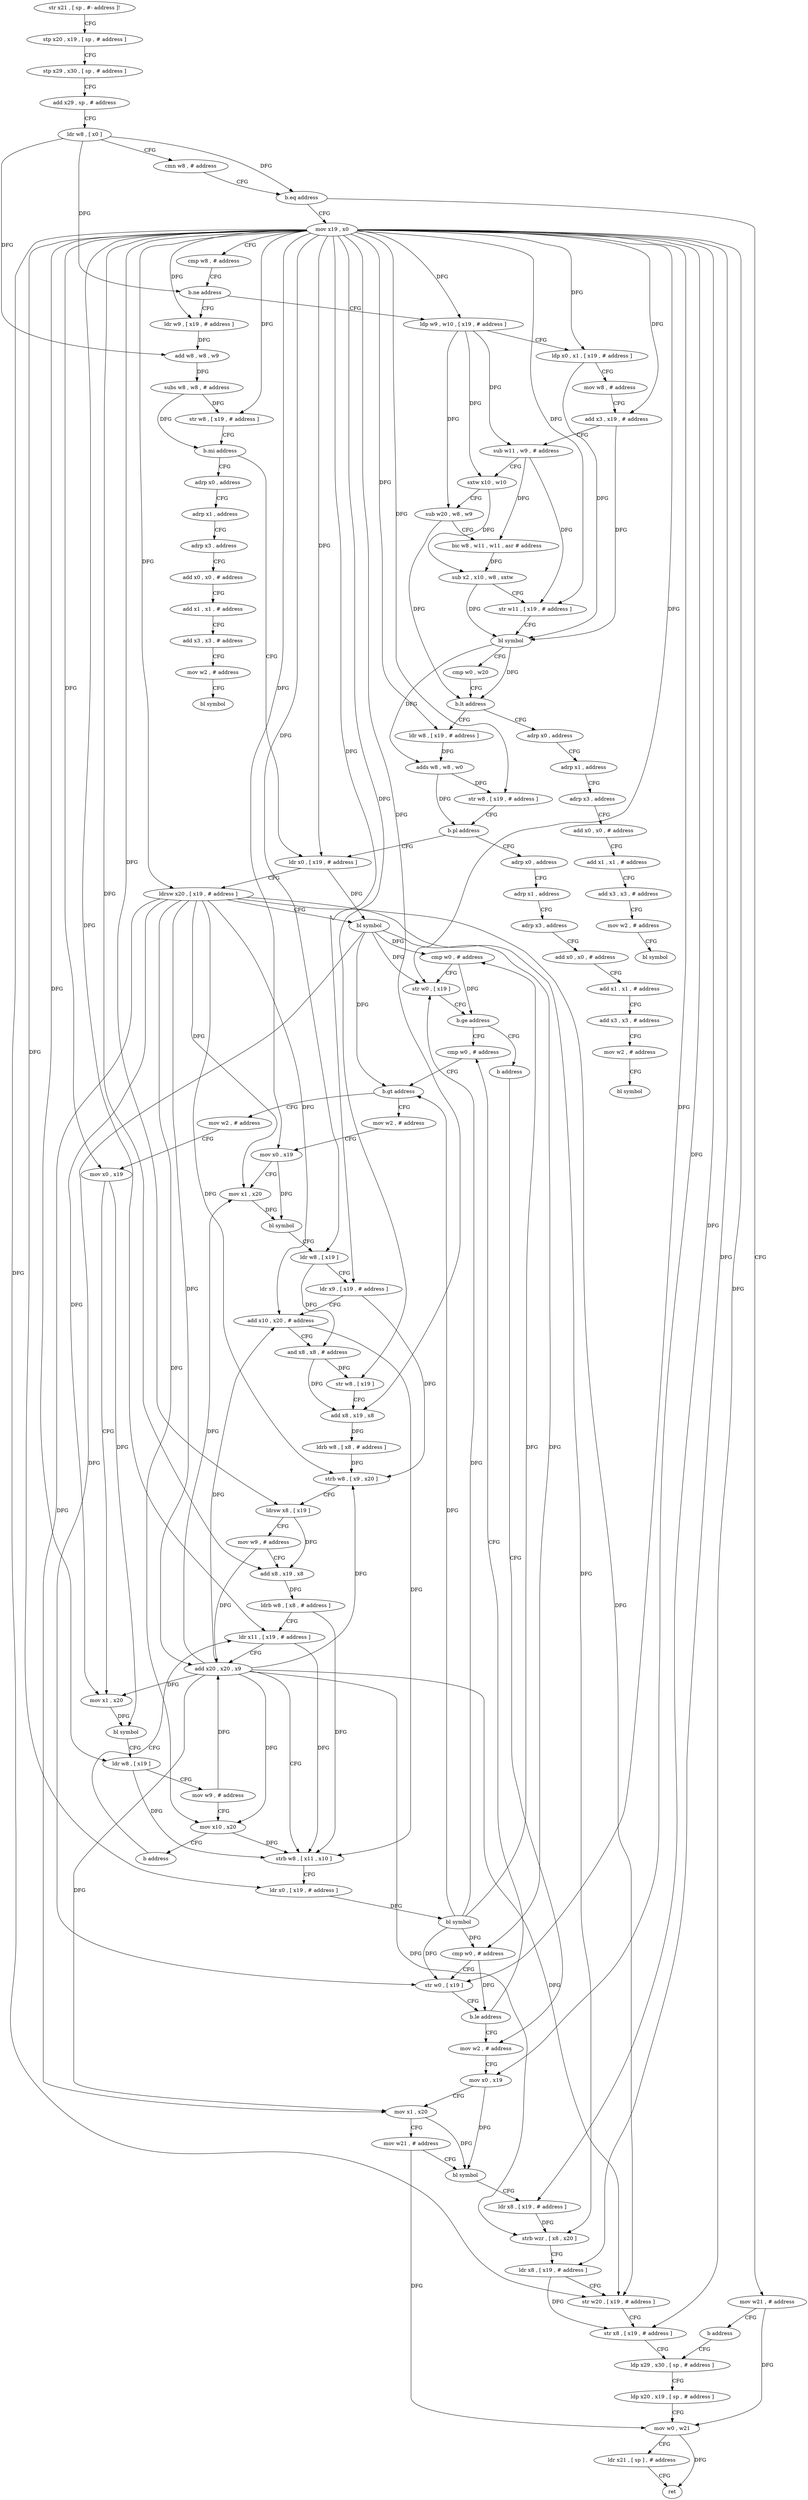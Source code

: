 digraph "func" {
"4209536" [label = "str x21 , [ sp , #- address ]!" ]
"4209540" [label = "stp x20 , x19 , [ sp , # address ]" ]
"4209544" [label = "stp x29 , x30 , [ sp , # address ]" ]
"4209548" [label = "add x29 , sp , # address" ]
"4209552" [label = "ldr w8 , [ x0 ]" ]
"4209556" [label = "cmn w8 , # address" ]
"4209560" [label = "b.eq address" ]
"4209676" [label = "mov w21 , # address" ]
"4209564" [label = "mov x19 , x0" ]
"4209680" [label = "b address" ]
"4209908" [label = "ldp x29 , x30 , [ sp , # address ]" ]
"4209568" [label = "cmp w8 , # address" ]
"4209572" [label = "b.ne address" ]
"4209684" [label = "ldr w9 , [ x19 , # address ]" ]
"4209576" [label = "ldp w9 , w10 , [ x19 , # address ]" ]
"4209912" [label = "ldp x20 , x19 , [ sp , # address ]" ]
"4209916" [label = "mov w0 , w21" ]
"4209920" [label = "ldr x21 , [ sp ] , # address" ]
"4209924" [label = "ret" ]
"4209688" [label = "add w8 , w8 , w9" ]
"4209692" [label = "subs w8 , w8 , # address" ]
"4209696" [label = "str w8 , [ x19 , # address ]" ]
"4209700" [label = "b.mi address" ]
"4209960" [label = "adrp x0 , address" ]
"4209704" [label = "ldr x0 , [ x19 , # address ]" ]
"4209580" [label = "ldp x0 , x1 , [ x19 , # address ]" ]
"4209584" [label = "mov w8 , # address" ]
"4209588" [label = "add x3 , x19 , # address" ]
"4209592" [label = "sub w11 , w9 , # address" ]
"4209596" [label = "sxtw x10 , w10" ]
"4209600" [label = "sub w20 , w8 , w9" ]
"4209604" [label = "bic w8 , w11 , w11 , asr # address" ]
"4209608" [label = "sub x2 , x10 , w8 , sxtw" ]
"4209612" [label = "str w11 , [ x19 , # address ]" ]
"4209616" [label = "bl symbol" ]
"4209620" [label = "cmp w0 , w20" ]
"4209624" [label = "b.lt address" ]
"4209928" [label = "adrp x0 , address" ]
"4209628" [label = "ldr w8 , [ x19 , # address ]" ]
"4209964" [label = "adrp x1 , address" ]
"4209968" [label = "adrp x3 , address" ]
"4209972" [label = "add x0 , x0 , # address" ]
"4209976" [label = "add x1 , x1 , # address" ]
"4209980" [label = "add x3 , x3 , # address" ]
"4209984" [label = "mov w2 , # address" ]
"4209988" [label = "bl symbol" ]
"4209708" [label = "ldrsw x20 , [ x19 , # address ]" ]
"4209712" [label = "bl symbol" ]
"4209716" [label = "cmp w0 , # address" ]
"4209720" [label = "str w0 , [ x19 ]" ]
"4209724" [label = "b.ge address" ]
"4209828" [label = "cmp w0 , # address" ]
"4209728" [label = "b address" ]
"4209932" [label = "adrp x1 , address" ]
"4209936" [label = "adrp x3 , address" ]
"4209940" [label = "add x0 , x0 , # address" ]
"4209944" [label = "add x1 , x1 , # address" ]
"4209948" [label = "add x3 , x3 , # address" ]
"4209952" [label = "mov w2 , # address" ]
"4209956" [label = "bl symbol" ]
"4209632" [label = "adds w8 , w8 , w0" ]
"4209636" [label = "str w8 , [ x19 , # address ]" ]
"4209640" [label = "b.pl address" ]
"4209644" [label = "adrp x0 , address" ]
"4209832" [label = "b.gt address" ]
"4209732" [label = "mov w2 , # address" ]
"4209836" [label = "mov w2 , # address" ]
"4209868" [label = "mov w2 , # address" ]
"4209648" [label = "adrp x1 , address" ]
"4209652" [label = "adrp x3 , address" ]
"4209656" [label = "add x0 , x0 , # address" ]
"4209660" [label = "add x1 , x1 , # address" ]
"4209664" [label = "add x3 , x3 , # address" ]
"4209668" [label = "mov w2 , # address" ]
"4209672" [label = "bl symbol" ]
"4209736" [label = "mov x0 , x19" ]
"4209740" [label = "mov x1 , x20" ]
"4209744" [label = "bl symbol" ]
"4209748" [label = "ldr w8 , [ x19 ]" ]
"4209752" [label = "ldr x9 , [ x19 , # address ]" ]
"4209756" [label = "add x10 , x20 , # address" ]
"4209760" [label = "and x8 , x8 , # address" ]
"4209764" [label = "str w8 , [ x19 ]" ]
"4209768" [label = "add x8 , x19 , x8" ]
"4209772" [label = "ldrb w8 , [ x8 , # address ]" ]
"4209776" [label = "strb w8 , [ x9 , x20 ]" ]
"4209780" [label = "ldrsw x8 , [ x19 ]" ]
"4209784" [label = "mov w9 , # address" ]
"4209788" [label = "add x8 , x19 , x8" ]
"4209792" [label = "ldrb w8 , [ x8 , # address ]" ]
"4209796" [label = "ldr x11 , [ x19 , # address ]" ]
"4209840" [label = "mov x0 , x19" ]
"4209844" [label = "mov x1 , x20" ]
"4209848" [label = "bl symbol" ]
"4209852" [label = "ldr w8 , [ x19 ]" ]
"4209856" [label = "mov w9 , # address" ]
"4209860" [label = "mov x10 , x20" ]
"4209864" [label = "b address" ]
"4209872" [label = "mov x0 , x19" ]
"4209876" [label = "mov x1 , x20" ]
"4209880" [label = "mov w21 , # address" ]
"4209884" [label = "bl symbol" ]
"4209888" [label = "ldr x8 , [ x19 , # address ]" ]
"4209892" [label = "strb wzr , [ x8 , x20 ]" ]
"4209896" [label = "ldr x8 , [ x19 , # address ]" ]
"4209900" [label = "str w20 , [ x19 , # address ]" ]
"4209904" [label = "str x8 , [ x19 , # address ]" ]
"4209800" [label = "add x20 , x20 , x9" ]
"4209804" [label = "strb w8 , [ x11 , x10 ]" ]
"4209808" [label = "ldr x0 , [ x19 , # address ]" ]
"4209812" [label = "bl symbol" ]
"4209816" [label = "cmp w0 , # address" ]
"4209820" [label = "str w0 , [ x19 ]" ]
"4209824" [label = "b.le address" ]
"4209536" -> "4209540" [ label = "CFG" ]
"4209540" -> "4209544" [ label = "CFG" ]
"4209544" -> "4209548" [ label = "CFG" ]
"4209548" -> "4209552" [ label = "CFG" ]
"4209552" -> "4209556" [ label = "CFG" ]
"4209552" -> "4209560" [ label = "DFG" ]
"4209552" -> "4209572" [ label = "DFG" ]
"4209552" -> "4209688" [ label = "DFG" ]
"4209556" -> "4209560" [ label = "CFG" ]
"4209560" -> "4209676" [ label = "CFG" ]
"4209560" -> "4209564" [ label = "CFG" ]
"4209676" -> "4209680" [ label = "CFG" ]
"4209676" -> "4209916" [ label = "DFG" ]
"4209564" -> "4209568" [ label = "CFG" ]
"4209564" -> "4209684" [ label = "DFG" ]
"4209564" -> "4209696" [ label = "DFG" ]
"4209564" -> "4209576" [ label = "DFG" ]
"4209564" -> "4209580" [ label = "DFG" ]
"4209564" -> "4209588" [ label = "DFG" ]
"4209564" -> "4209612" [ label = "DFG" ]
"4209564" -> "4209704" [ label = "DFG" ]
"4209564" -> "4209708" [ label = "DFG" ]
"4209564" -> "4209720" [ label = "DFG" ]
"4209564" -> "4209628" [ label = "DFG" ]
"4209564" -> "4209636" [ label = "DFG" ]
"4209564" -> "4209736" [ label = "DFG" ]
"4209564" -> "4209748" [ label = "DFG" ]
"4209564" -> "4209752" [ label = "DFG" ]
"4209564" -> "4209764" [ label = "DFG" ]
"4209564" -> "4209768" [ label = "DFG" ]
"4209564" -> "4209780" [ label = "DFG" ]
"4209564" -> "4209788" [ label = "DFG" ]
"4209564" -> "4209840" [ label = "DFG" ]
"4209564" -> "4209852" [ label = "DFG" ]
"4209564" -> "4209872" [ label = "DFG" ]
"4209564" -> "4209888" [ label = "DFG" ]
"4209564" -> "4209896" [ label = "DFG" ]
"4209564" -> "4209900" [ label = "DFG" ]
"4209564" -> "4209904" [ label = "DFG" ]
"4209564" -> "4209796" [ label = "DFG" ]
"4209564" -> "4209808" [ label = "DFG" ]
"4209564" -> "4209820" [ label = "DFG" ]
"4209680" -> "4209908" [ label = "CFG" ]
"4209908" -> "4209912" [ label = "CFG" ]
"4209568" -> "4209572" [ label = "CFG" ]
"4209572" -> "4209684" [ label = "CFG" ]
"4209572" -> "4209576" [ label = "CFG" ]
"4209684" -> "4209688" [ label = "DFG" ]
"4209576" -> "4209580" [ label = "CFG" ]
"4209576" -> "4209592" [ label = "DFG" ]
"4209576" -> "4209600" [ label = "DFG" ]
"4209576" -> "4209596" [ label = "DFG" ]
"4209912" -> "4209916" [ label = "CFG" ]
"4209916" -> "4209920" [ label = "CFG" ]
"4209916" -> "4209924" [ label = "DFG" ]
"4209920" -> "4209924" [ label = "CFG" ]
"4209688" -> "4209692" [ label = "DFG" ]
"4209692" -> "4209696" [ label = "DFG" ]
"4209692" -> "4209700" [ label = "DFG" ]
"4209696" -> "4209700" [ label = "CFG" ]
"4209700" -> "4209960" [ label = "CFG" ]
"4209700" -> "4209704" [ label = "CFG" ]
"4209960" -> "4209964" [ label = "CFG" ]
"4209704" -> "4209708" [ label = "CFG" ]
"4209704" -> "4209712" [ label = "DFG" ]
"4209580" -> "4209584" [ label = "CFG" ]
"4209580" -> "4209616" [ label = "DFG" ]
"4209584" -> "4209588" [ label = "CFG" ]
"4209588" -> "4209592" [ label = "CFG" ]
"4209588" -> "4209616" [ label = "DFG" ]
"4209592" -> "4209596" [ label = "CFG" ]
"4209592" -> "4209604" [ label = "DFG" ]
"4209592" -> "4209612" [ label = "DFG" ]
"4209596" -> "4209600" [ label = "CFG" ]
"4209596" -> "4209608" [ label = "DFG" ]
"4209600" -> "4209604" [ label = "CFG" ]
"4209600" -> "4209624" [ label = "DFG" ]
"4209604" -> "4209608" [ label = "DFG" ]
"4209608" -> "4209612" [ label = "CFG" ]
"4209608" -> "4209616" [ label = "DFG" ]
"4209612" -> "4209616" [ label = "CFG" ]
"4209616" -> "4209620" [ label = "CFG" ]
"4209616" -> "4209624" [ label = "DFG" ]
"4209616" -> "4209632" [ label = "DFG" ]
"4209620" -> "4209624" [ label = "CFG" ]
"4209624" -> "4209928" [ label = "CFG" ]
"4209624" -> "4209628" [ label = "CFG" ]
"4209928" -> "4209932" [ label = "CFG" ]
"4209628" -> "4209632" [ label = "DFG" ]
"4209964" -> "4209968" [ label = "CFG" ]
"4209968" -> "4209972" [ label = "CFG" ]
"4209972" -> "4209976" [ label = "CFG" ]
"4209976" -> "4209980" [ label = "CFG" ]
"4209980" -> "4209984" [ label = "CFG" ]
"4209984" -> "4209988" [ label = "CFG" ]
"4209708" -> "4209712" [ label = "CFG" ]
"4209708" -> "4209740" [ label = "DFG" ]
"4209708" -> "4209756" [ label = "DFG" ]
"4209708" -> "4209776" [ label = "DFG" ]
"4209708" -> "4209844" [ label = "DFG" ]
"4209708" -> "4209860" [ label = "DFG" ]
"4209708" -> "4209876" [ label = "DFG" ]
"4209708" -> "4209892" [ label = "DFG" ]
"4209708" -> "4209900" [ label = "DFG" ]
"4209708" -> "4209800" [ label = "DFG" ]
"4209712" -> "4209716" [ label = "DFG" ]
"4209712" -> "4209720" [ label = "DFG" ]
"4209712" -> "4209832" [ label = "DFG" ]
"4209712" -> "4209816" [ label = "DFG" ]
"4209712" -> "4209820" [ label = "DFG" ]
"4209716" -> "4209720" [ label = "CFG" ]
"4209716" -> "4209724" [ label = "DFG" ]
"4209720" -> "4209724" [ label = "CFG" ]
"4209724" -> "4209828" [ label = "CFG" ]
"4209724" -> "4209728" [ label = "CFG" ]
"4209828" -> "4209832" [ label = "CFG" ]
"4209728" -> "4209868" [ label = "CFG" ]
"4209932" -> "4209936" [ label = "CFG" ]
"4209936" -> "4209940" [ label = "CFG" ]
"4209940" -> "4209944" [ label = "CFG" ]
"4209944" -> "4209948" [ label = "CFG" ]
"4209948" -> "4209952" [ label = "CFG" ]
"4209952" -> "4209956" [ label = "CFG" ]
"4209632" -> "4209636" [ label = "DFG" ]
"4209632" -> "4209640" [ label = "DFG" ]
"4209636" -> "4209640" [ label = "CFG" ]
"4209640" -> "4209704" [ label = "CFG" ]
"4209640" -> "4209644" [ label = "CFG" ]
"4209644" -> "4209648" [ label = "CFG" ]
"4209832" -> "4209732" [ label = "CFG" ]
"4209832" -> "4209836" [ label = "CFG" ]
"4209732" -> "4209736" [ label = "CFG" ]
"4209836" -> "4209840" [ label = "CFG" ]
"4209868" -> "4209872" [ label = "CFG" ]
"4209648" -> "4209652" [ label = "CFG" ]
"4209652" -> "4209656" [ label = "CFG" ]
"4209656" -> "4209660" [ label = "CFG" ]
"4209660" -> "4209664" [ label = "CFG" ]
"4209664" -> "4209668" [ label = "CFG" ]
"4209668" -> "4209672" [ label = "CFG" ]
"4209736" -> "4209740" [ label = "CFG" ]
"4209736" -> "4209744" [ label = "DFG" ]
"4209740" -> "4209744" [ label = "DFG" ]
"4209744" -> "4209748" [ label = "CFG" ]
"4209748" -> "4209752" [ label = "CFG" ]
"4209748" -> "4209760" [ label = "DFG" ]
"4209752" -> "4209756" [ label = "CFG" ]
"4209752" -> "4209776" [ label = "DFG" ]
"4209756" -> "4209760" [ label = "CFG" ]
"4209756" -> "4209804" [ label = "DFG" ]
"4209760" -> "4209764" [ label = "DFG" ]
"4209760" -> "4209768" [ label = "DFG" ]
"4209764" -> "4209768" [ label = "CFG" ]
"4209768" -> "4209772" [ label = "DFG" ]
"4209772" -> "4209776" [ label = "DFG" ]
"4209776" -> "4209780" [ label = "CFG" ]
"4209780" -> "4209784" [ label = "CFG" ]
"4209780" -> "4209788" [ label = "DFG" ]
"4209784" -> "4209788" [ label = "CFG" ]
"4209784" -> "4209800" [ label = "DFG" ]
"4209788" -> "4209792" [ label = "DFG" ]
"4209792" -> "4209796" [ label = "CFG" ]
"4209792" -> "4209804" [ label = "DFG" ]
"4209796" -> "4209800" [ label = "CFG" ]
"4209796" -> "4209804" [ label = "DFG" ]
"4209840" -> "4209844" [ label = "CFG" ]
"4209840" -> "4209848" [ label = "DFG" ]
"4209844" -> "4209848" [ label = "DFG" ]
"4209848" -> "4209852" [ label = "CFG" ]
"4209852" -> "4209856" [ label = "CFG" ]
"4209852" -> "4209804" [ label = "DFG" ]
"4209856" -> "4209860" [ label = "CFG" ]
"4209856" -> "4209800" [ label = "DFG" ]
"4209860" -> "4209864" [ label = "CFG" ]
"4209860" -> "4209804" [ label = "DFG" ]
"4209864" -> "4209796" [ label = "CFG" ]
"4209872" -> "4209876" [ label = "CFG" ]
"4209872" -> "4209884" [ label = "DFG" ]
"4209876" -> "4209880" [ label = "CFG" ]
"4209876" -> "4209884" [ label = "DFG" ]
"4209880" -> "4209884" [ label = "CFG" ]
"4209880" -> "4209916" [ label = "DFG" ]
"4209884" -> "4209888" [ label = "CFG" ]
"4209888" -> "4209892" [ label = "DFG" ]
"4209892" -> "4209896" [ label = "CFG" ]
"4209896" -> "4209900" [ label = "CFG" ]
"4209896" -> "4209904" [ label = "DFG" ]
"4209900" -> "4209904" [ label = "CFG" ]
"4209904" -> "4209908" [ label = "CFG" ]
"4209800" -> "4209804" [ label = "CFG" ]
"4209800" -> "4209740" [ label = "DFG" ]
"4209800" -> "4209756" [ label = "DFG" ]
"4209800" -> "4209844" [ label = "DFG" ]
"4209800" -> "4209860" [ label = "DFG" ]
"4209800" -> "4209876" [ label = "DFG" ]
"4209800" -> "4209892" [ label = "DFG" ]
"4209800" -> "4209900" [ label = "DFG" ]
"4209800" -> "4209776" [ label = "DFG" ]
"4209804" -> "4209808" [ label = "CFG" ]
"4209808" -> "4209812" [ label = "DFG" ]
"4209812" -> "4209816" [ label = "DFG" ]
"4209812" -> "4209716" [ label = "DFG" ]
"4209812" -> "4209720" [ label = "DFG" ]
"4209812" -> "4209832" [ label = "DFG" ]
"4209812" -> "4209820" [ label = "DFG" ]
"4209816" -> "4209820" [ label = "CFG" ]
"4209816" -> "4209824" [ label = "DFG" ]
"4209820" -> "4209824" [ label = "CFG" ]
"4209824" -> "4209868" [ label = "CFG" ]
"4209824" -> "4209828" [ label = "CFG" ]
}
